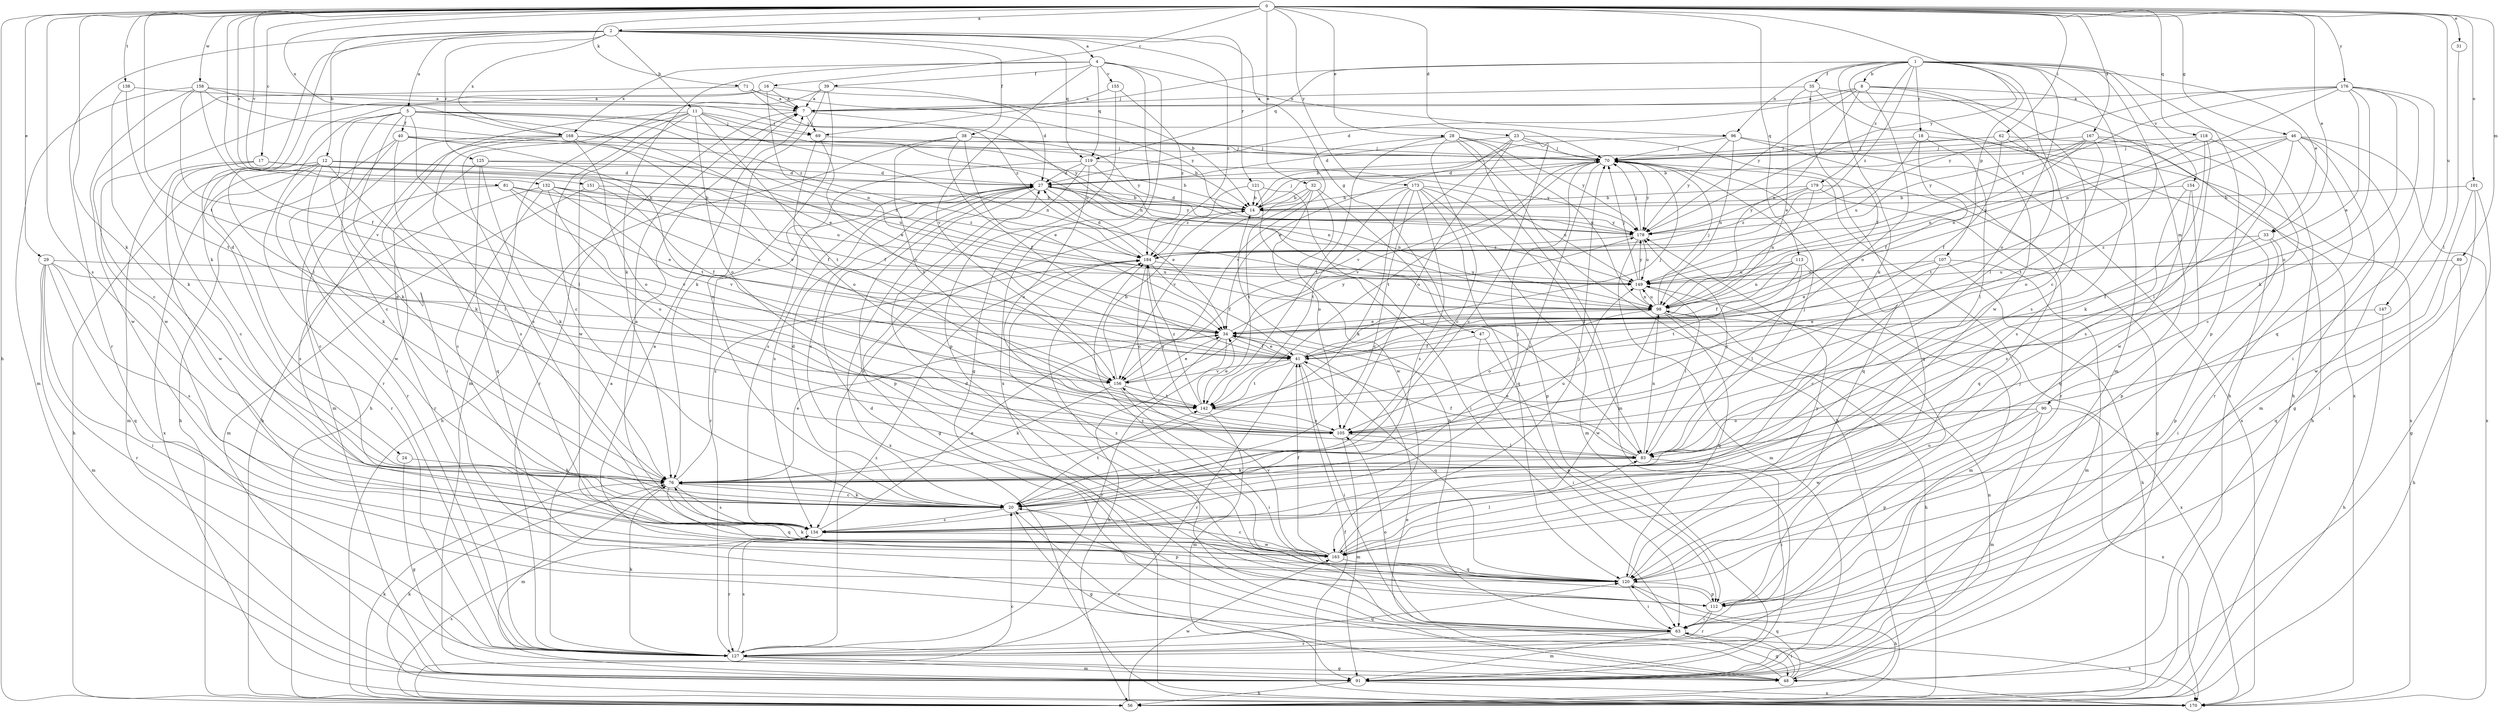 strict digraph  {
0;
1;
2;
4;
5;
7;
8;
11;
12;
14;
16;
17;
18;
20;
23;
24;
27;
28;
29;
31;
32;
33;
34;
35;
38;
39;
40;
41;
46;
47;
48;
56;
62;
63;
69;
70;
71;
76;
81;
83;
89;
90;
91;
96;
98;
101;
105;
107;
112;
113;
118;
119;
120;
121;
125;
127;
132;
134;
138;
142;
147;
149;
151;
154;
155;
156;
158;
163;
167;
168;
170;
173;
176;
178;
179;
184;
0 -> 2  [label=a];
0 -> 16  [label=c];
0 -> 17  [label=c];
0 -> 23  [label=d];
0 -> 28  [label=e];
0 -> 29  [label=e];
0 -> 31  [label=e];
0 -> 32  [label=e];
0 -> 33  [label=e];
0 -> 46  [label=g];
0 -> 56  [label=h];
0 -> 62  [label=i];
0 -> 71  [label=k];
0 -> 76  [label=k];
0 -> 81  [label=l];
0 -> 89  [label=m];
0 -> 101  [label=o];
0 -> 113  [label=q];
0 -> 118  [label=q];
0 -> 132  [label=s];
0 -> 134  [label=s];
0 -> 138  [label=t];
0 -> 142  [label=t];
0 -> 147  [label=u];
0 -> 151  [label=v];
0 -> 158  [label=w];
0 -> 167  [label=x];
0 -> 168  [label=x];
0 -> 173  [label=y];
0 -> 176  [label=y];
0 -> 178  [label=y];
1 -> 8  [label=b];
1 -> 18  [label=c];
1 -> 20  [label=c];
1 -> 33  [label=e];
1 -> 35  [label=f];
1 -> 69  [label=j];
1 -> 76  [label=k];
1 -> 90  [label=m];
1 -> 91  [label=m];
1 -> 96  [label=n];
1 -> 105  [label=o];
1 -> 107  [label=p];
1 -> 112  [label=p];
1 -> 119  [label=q];
1 -> 154  [label=v];
1 -> 163  [label=w];
1 -> 179  [label=z];
1 -> 184  [label=z];
2 -> 4  [label=a];
2 -> 5  [label=a];
2 -> 11  [label=b];
2 -> 12  [label=b];
2 -> 24  [label=d];
2 -> 38  [label=f];
2 -> 47  [label=g];
2 -> 76  [label=k];
2 -> 119  [label=q];
2 -> 121  [label=r];
2 -> 125  [label=r];
2 -> 127  [label=r];
2 -> 168  [label=x];
2 -> 184  [label=z];
4 -> 39  [label=f];
4 -> 48  [label=g];
4 -> 76  [label=k];
4 -> 96  [label=n];
4 -> 119  [label=q];
4 -> 155  [label=v];
4 -> 156  [label=v];
4 -> 168  [label=x];
4 -> 170  [label=x];
5 -> 20  [label=c];
5 -> 34  [label=e];
5 -> 40  [label=f];
5 -> 63  [label=i];
5 -> 69  [label=j];
5 -> 76  [label=k];
5 -> 83  [label=l];
5 -> 98  [label=n];
5 -> 127  [label=r];
5 -> 149  [label=u];
7 -> 69  [label=j];
7 -> 98  [label=n];
7 -> 127  [label=r];
8 -> 7  [label=a];
8 -> 27  [label=d];
8 -> 56  [label=h];
8 -> 83  [label=l];
8 -> 98  [label=n];
8 -> 105  [label=o];
8 -> 134  [label=s];
8 -> 178  [label=y];
11 -> 20  [label=c];
11 -> 56  [label=h];
11 -> 69  [label=j];
11 -> 98  [label=n];
11 -> 105  [label=o];
11 -> 134  [label=s];
11 -> 142  [label=t];
11 -> 163  [label=w];
11 -> 178  [label=y];
12 -> 27  [label=d];
12 -> 41  [label=f];
12 -> 56  [label=h];
12 -> 76  [label=k];
12 -> 83  [label=l];
12 -> 127  [label=r];
12 -> 163  [label=w];
12 -> 170  [label=x];
14 -> 27  [label=d];
14 -> 70  [label=j];
14 -> 134  [label=s];
14 -> 178  [label=y];
16 -> 7  [label=a];
16 -> 14  [label=b];
16 -> 83  [label=l];
16 -> 98  [label=n];
16 -> 163  [label=w];
17 -> 20  [label=c];
17 -> 27  [label=d];
17 -> 41  [label=f];
17 -> 91  [label=m];
17 -> 149  [label=u];
17 -> 163  [label=w];
18 -> 41  [label=f];
18 -> 70  [label=j];
18 -> 83  [label=l];
18 -> 149  [label=u];
18 -> 170  [label=x];
20 -> 27  [label=d];
20 -> 48  [label=g];
20 -> 70  [label=j];
20 -> 76  [label=k];
20 -> 112  [label=p];
20 -> 134  [label=s];
20 -> 142  [label=t];
23 -> 20  [label=c];
23 -> 27  [label=d];
23 -> 34  [label=e];
23 -> 70  [label=j];
23 -> 105  [label=o];
23 -> 120  [label=q];
23 -> 156  [label=v];
24 -> 48  [label=g];
24 -> 76  [label=k];
27 -> 14  [label=b];
27 -> 20  [label=c];
27 -> 34  [label=e];
27 -> 48  [label=g];
27 -> 98  [label=n];
27 -> 127  [label=r];
27 -> 134  [label=s];
27 -> 170  [label=x];
27 -> 178  [label=y];
28 -> 20  [label=c];
28 -> 56  [label=h];
28 -> 70  [label=j];
28 -> 91  [label=m];
28 -> 98  [label=n];
28 -> 142  [label=t];
28 -> 156  [label=v];
28 -> 178  [label=y];
29 -> 34  [label=e];
29 -> 63  [label=i];
29 -> 91  [label=m];
29 -> 120  [label=q];
29 -> 127  [label=r];
29 -> 134  [label=s];
29 -> 149  [label=u];
31 -> 83  [label=l];
32 -> 14  [label=b];
32 -> 105  [label=o];
32 -> 112  [label=p];
32 -> 142  [label=t];
32 -> 156  [label=v];
32 -> 163  [label=w];
33 -> 41  [label=f];
33 -> 63  [label=i];
33 -> 112  [label=p];
33 -> 184  [label=z];
34 -> 41  [label=f];
34 -> 56  [label=h];
34 -> 127  [label=r];
34 -> 178  [label=y];
35 -> 7  [label=a];
35 -> 34  [label=e];
35 -> 41  [label=f];
35 -> 56  [label=h];
35 -> 170  [label=x];
38 -> 34  [label=e];
38 -> 41  [label=f];
38 -> 56  [label=h];
38 -> 70  [label=j];
38 -> 142  [label=t];
38 -> 178  [label=y];
39 -> 7  [label=a];
39 -> 20  [label=c];
39 -> 27  [label=d];
39 -> 76  [label=k];
39 -> 91  [label=m];
40 -> 34  [label=e];
40 -> 56  [label=h];
40 -> 70  [label=j];
40 -> 76  [label=k];
40 -> 127  [label=r];
40 -> 142  [label=t];
41 -> 34  [label=e];
41 -> 63  [label=i];
41 -> 70  [label=j];
41 -> 120  [label=q];
41 -> 127  [label=r];
41 -> 142  [label=t];
41 -> 156  [label=v];
46 -> 48  [label=g];
46 -> 70  [label=j];
46 -> 91  [label=m];
46 -> 127  [label=r];
46 -> 142  [label=t];
46 -> 149  [label=u];
46 -> 163  [label=w];
46 -> 170  [label=x];
47 -> 41  [label=f];
47 -> 63  [label=i];
47 -> 112  [label=p];
48 -> 20  [label=c];
48 -> 63  [label=i];
48 -> 98  [label=n];
48 -> 120  [label=q];
48 -> 184  [label=z];
56 -> 20  [label=c];
56 -> 76  [label=k];
56 -> 134  [label=s];
56 -> 163  [label=w];
62 -> 27  [label=d];
62 -> 41  [label=f];
62 -> 56  [label=h];
62 -> 70  [label=j];
62 -> 134  [label=s];
63 -> 14  [label=b];
63 -> 27  [label=d];
63 -> 48  [label=g];
63 -> 91  [label=m];
63 -> 105  [label=o];
63 -> 127  [label=r];
63 -> 170  [label=x];
69 -> 70  [label=j];
69 -> 105  [label=o];
69 -> 156  [label=v];
70 -> 27  [label=d];
70 -> 120  [label=q];
70 -> 134  [label=s];
70 -> 142  [label=t];
70 -> 156  [label=v];
70 -> 178  [label=y];
71 -> 7  [label=a];
71 -> 20  [label=c];
71 -> 178  [label=y];
71 -> 184  [label=z];
76 -> 20  [label=c];
76 -> 34  [label=e];
76 -> 91  [label=m];
76 -> 120  [label=q];
76 -> 134  [label=s];
76 -> 149  [label=u];
76 -> 184  [label=z];
81 -> 14  [label=b];
81 -> 20  [label=c];
81 -> 34  [label=e];
81 -> 149  [label=u];
81 -> 156  [label=v];
83 -> 34  [label=e];
83 -> 41  [label=f];
83 -> 63  [label=i];
83 -> 70  [label=j];
83 -> 76  [label=k];
83 -> 98  [label=n];
83 -> 178  [label=y];
89 -> 56  [label=h];
89 -> 120  [label=q];
89 -> 149  [label=u];
90 -> 91  [label=m];
90 -> 105  [label=o];
90 -> 112  [label=p];
90 -> 163  [label=w];
90 -> 170  [label=x];
91 -> 56  [label=h];
91 -> 170  [label=x];
96 -> 14  [label=b];
96 -> 70  [label=j];
96 -> 98  [label=n];
96 -> 127  [label=r];
96 -> 170  [label=x];
96 -> 178  [label=y];
98 -> 34  [label=e];
98 -> 56  [label=h];
98 -> 70  [label=j];
98 -> 105  [label=o];
98 -> 120  [label=q];
98 -> 149  [label=u];
98 -> 163  [label=w];
98 -> 170  [label=x];
101 -> 14  [label=b];
101 -> 48  [label=g];
101 -> 63  [label=i];
101 -> 163  [label=w];
105 -> 83  [label=l];
105 -> 91  [label=m];
105 -> 184  [label=z];
107 -> 20  [label=c];
107 -> 34  [label=e];
107 -> 56  [label=h];
107 -> 91  [label=m];
107 -> 149  [label=u];
112 -> 63  [label=i];
112 -> 70  [label=j];
112 -> 127  [label=r];
112 -> 149  [label=u];
112 -> 184  [label=z];
113 -> 41  [label=f];
113 -> 83  [label=l];
113 -> 91  [label=m];
113 -> 98  [label=n];
113 -> 142  [label=t];
113 -> 149  [label=u];
118 -> 70  [label=j];
118 -> 76  [label=k];
118 -> 83  [label=l];
118 -> 98  [label=n];
118 -> 134  [label=s];
119 -> 27  [label=d];
119 -> 98  [label=n];
119 -> 105  [label=o];
119 -> 112  [label=p];
119 -> 134  [label=s];
119 -> 178  [label=y];
120 -> 7  [label=a];
120 -> 27  [label=d];
120 -> 56  [label=h];
120 -> 63  [label=i];
120 -> 76  [label=k];
120 -> 112  [label=p];
120 -> 178  [label=y];
120 -> 184  [label=z];
121 -> 14  [label=b];
121 -> 63  [label=i];
121 -> 83  [label=l];
121 -> 184  [label=z];
125 -> 14  [label=b];
125 -> 27  [label=d];
125 -> 76  [label=k];
125 -> 120  [label=q];
125 -> 127  [label=r];
127 -> 7  [label=a];
127 -> 48  [label=g];
127 -> 76  [label=k];
127 -> 91  [label=m];
127 -> 120  [label=q];
127 -> 134  [label=s];
127 -> 184  [label=z];
132 -> 14  [label=b];
132 -> 20  [label=c];
132 -> 34  [label=e];
132 -> 105  [label=o];
132 -> 134  [label=s];
132 -> 156  [label=v];
132 -> 184  [label=z];
134 -> 7  [label=a];
134 -> 34  [label=e];
134 -> 127  [label=r];
134 -> 163  [label=w];
138 -> 7  [label=a];
138 -> 76  [label=k];
138 -> 142  [label=t];
142 -> 34  [label=e];
142 -> 91  [label=m];
142 -> 105  [label=o];
142 -> 184  [label=z];
147 -> 34  [label=e];
147 -> 56  [label=h];
149 -> 70  [label=j];
149 -> 83  [label=l];
149 -> 98  [label=n];
149 -> 178  [label=y];
151 -> 14  [label=b];
151 -> 41  [label=f];
151 -> 91  [label=m];
154 -> 14  [label=b];
154 -> 112  [label=p];
154 -> 120  [label=q];
154 -> 134  [label=s];
155 -> 7  [label=a];
155 -> 112  [label=p];
155 -> 184  [label=z];
156 -> 14  [label=b];
156 -> 34  [label=e];
156 -> 63  [label=i];
156 -> 76  [label=k];
156 -> 142  [label=t];
158 -> 7  [label=a];
158 -> 41  [label=f];
158 -> 70  [label=j];
158 -> 91  [label=m];
158 -> 156  [label=v];
158 -> 163  [label=w];
158 -> 184  [label=z];
163 -> 20  [label=c];
163 -> 41  [label=f];
163 -> 70  [label=j];
163 -> 83  [label=l];
163 -> 120  [label=q];
163 -> 156  [label=v];
167 -> 14  [label=b];
167 -> 20  [label=c];
167 -> 70  [label=j];
167 -> 98  [label=n];
167 -> 105  [label=o];
167 -> 142  [label=t];
167 -> 178  [label=y];
168 -> 14  [label=b];
168 -> 56  [label=h];
168 -> 70  [label=j];
168 -> 91  [label=m];
168 -> 105  [label=o];
168 -> 134  [label=s];
168 -> 156  [label=v];
170 -> 34  [label=e];
170 -> 41  [label=f];
170 -> 76  [label=k];
173 -> 14  [label=b];
173 -> 20  [label=c];
173 -> 76  [label=k];
173 -> 83  [label=l];
173 -> 91  [label=m];
173 -> 120  [label=q];
173 -> 134  [label=s];
173 -> 142  [label=t];
173 -> 149  [label=u];
176 -> 7  [label=a];
176 -> 34  [label=e];
176 -> 63  [label=i];
176 -> 76  [label=k];
176 -> 98  [label=n];
176 -> 105  [label=o];
176 -> 120  [label=q];
176 -> 178  [label=y];
176 -> 184  [label=z];
178 -> 70  [label=j];
178 -> 91  [label=m];
178 -> 149  [label=u];
178 -> 184  [label=z];
179 -> 14  [label=b];
179 -> 48  [label=g];
179 -> 98  [label=n];
179 -> 120  [label=q];
179 -> 178  [label=y];
179 -> 184  [label=z];
184 -> 27  [label=d];
184 -> 41  [label=f];
184 -> 105  [label=o];
184 -> 149  [label=u];
}
